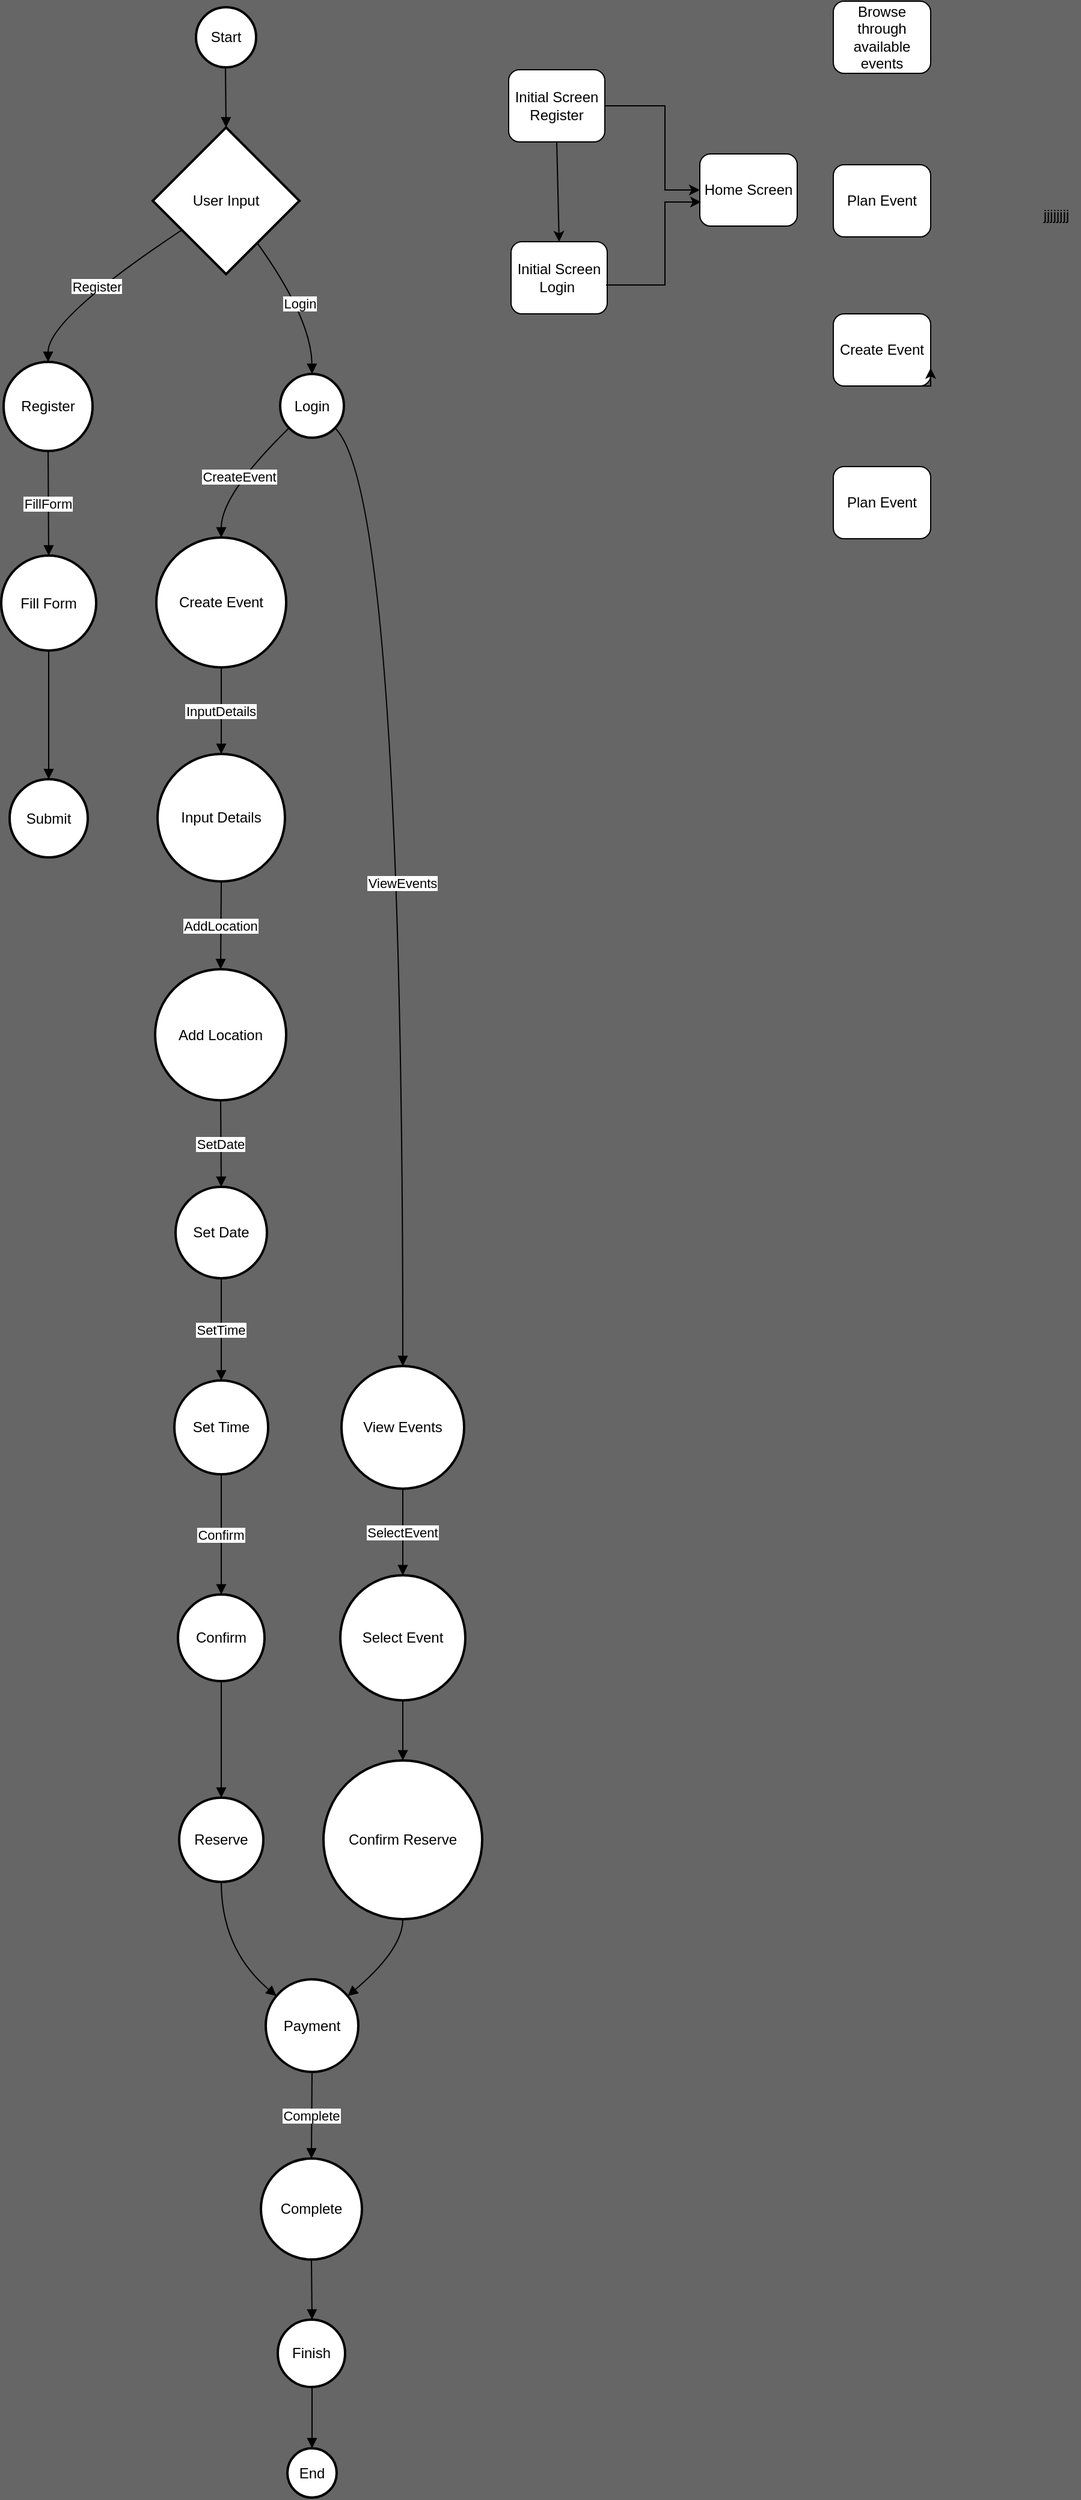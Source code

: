 <mxfile version="24.7.14">
  <diagram name="Page-1" id="hCvqMctJwslMsZuIM0uL">
    <mxGraphModel dx="1500" dy="813" grid="1" gridSize="10" guides="1" tooltips="1" connect="1" arrows="1" fold="1" page="1" pageScale="1" pageWidth="827" pageHeight="1169" background="#666666" math="0" shadow="0">
      <root>
        <mxCell id="0" />
        <mxCell id="1" parent="0" />
        <mxCell id="2" value="Start" style="ellipse;aspect=fixed;strokeWidth=2;whiteSpace=wrap;" parent="1" vertex="1">
          <mxGeometry x="170" y="8" width="50" height="50" as="geometry" />
        </mxCell>
        <mxCell id="3" value="User Input" style="rhombus;strokeWidth=2;whiteSpace=wrap;" parent="1" vertex="1">
          <mxGeometry x="134" y="108" width="122" height="122" as="geometry" />
        </mxCell>
        <mxCell id="4" value="Login" style="ellipse;aspect=fixed;strokeWidth=2;whiteSpace=wrap;" parent="1" vertex="1">
          <mxGeometry x="240" y="313" width="53" height="53" as="geometry" />
        </mxCell>
        <mxCell id="5" value="Register" style="ellipse;aspect=fixed;strokeWidth=2;whiteSpace=wrap;" parent="1" vertex="1">
          <mxGeometry x="10" y="303" width="74" height="74" as="geometry" />
        </mxCell>
        <mxCell id="6" value="Fill Form" style="ellipse;aspect=fixed;strokeWidth=2;whiteSpace=wrap;" parent="1" vertex="1">
          <mxGeometry x="8" y="464" width="79" height="79" as="geometry" />
        </mxCell>
        <mxCell id="7" value="Submit" style="ellipse;aspect=fixed;strokeWidth=2;whiteSpace=wrap;" parent="1" vertex="1">
          <mxGeometry x="15" y="650" width="65" height="65" as="geometry" />
        </mxCell>
        <mxCell id="8" value="View Events" style="ellipse;aspect=fixed;strokeWidth=2;whiteSpace=wrap;" parent="1" vertex="1">
          <mxGeometry x="291" y="1138" width="102" height="102" as="geometry" />
        </mxCell>
        <mxCell id="9" value="Create Event" style="ellipse;aspect=fixed;strokeWidth=2;whiteSpace=wrap;" parent="1" vertex="1">
          <mxGeometry x="137" y="449" width="108" height="108" as="geometry" />
        </mxCell>
        <mxCell id="10" value="Input Details" style="ellipse;aspect=fixed;strokeWidth=2;whiteSpace=wrap;" parent="1" vertex="1">
          <mxGeometry x="138" y="629" width="106" height="106" as="geometry" />
        </mxCell>
        <mxCell id="11" value="Add Location" style="ellipse;aspect=fixed;strokeWidth=2;whiteSpace=wrap;" parent="1" vertex="1">
          <mxGeometry x="136" y="808" width="109" height="109" as="geometry" />
        </mxCell>
        <mxCell id="12" value="Set Date" style="ellipse;aspect=fixed;strokeWidth=2;whiteSpace=wrap;" parent="1" vertex="1">
          <mxGeometry x="153" y="989" width="76" height="76" as="geometry" />
        </mxCell>
        <mxCell id="13" value="Set Time" style="ellipse;aspect=fixed;strokeWidth=2;whiteSpace=wrap;" parent="1" vertex="1">
          <mxGeometry x="152" y="1150" width="78" height="78" as="geometry" />
        </mxCell>
        <mxCell id="14" value="Confirm" style="ellipse;aspect=fixed;strokeWidth=2;whiteSpace=wrap;" parent="1" vertex="1">
          <mxGeometry x="155" y="1328" width="72" height="72" as="geometry" />
        </mxCell>
        <mxCell id="15" value="Reserve" style="ellipse;aspect=fixed;strokeWidth=2;whiteSpace=wrap;" parent="1" vertex="1">
          <mxGeometry x="156" y="1497" width="70" height="70" as="geometry" />
        </mxCell>
        <mxCell id="16" value="Select Event" style="ellipse;aspect=fixed;strokeWidth=2;whiteSpace=wrap;" parent="1" vertex="1">
          <mxGeometry x="290" y="1312" width="104" height="104" as="geometry" />
        </mxCell>
        <mxCell id="17" value="Confirm Reserve" style="ellipse;aspect=fixed;strokeWidth=2;whiteSpace=wrap;" parent="1" vertex="1">
          <mxGeometry x="276" y="1466" width="132" height="132" as="geometry" />
        </mxCell>
        <mxCell id="18" value="Payment" style="ellipse;aspect=fixed;strokeWidth=2;whiteSpace=wrap;" parent="1" vertex="1">
          <mxGeometry x="228" y="1648" width="77" height="77" as="geometry" />
        </mxCell>
        <mxCell id="19" value="Complete" style="ellipse;aspect=fixed;strokeWidth=2;whiteSpace=wrap;" parent="1" vertex="1">
          <mxGeometry x="224" y="1797" width="84" height="84" as="geometry" />
        </mxCell>
        <mxCell id="20" value="Finish" style="ellipse;aspect=fixed;strokeWidth=2;whiteSpace=wrap;" parent="1" vertex="1">
          <mxGeometry x="238" y="1931" width="56" height="56" as="geometry" />
        </mxCell>
        <mxCell id="21" value="End" style="ellipse;aspect=fixed;strokeWidth=2;whiteSpace=wrap;" parent="1" vertex="1">
          <mxGeometry x="246" y="2038" width="41" height="41" as="geometry" />
        </mxCell>
        <mxCell id="22" value="" style="curved=1;startArrow=none;endArrow=block;exitX=0.49;exitY=1;entryX=0.5;entryY=0;" parent="1" source="2" target="3" edge="1">
          <mxGeometry relative="1" as="geometry">
            <Array as="points" />
          </mxGeometry>
        </mxCell>
        <mxCell id="23" value="Login" style="curved=1;startArrow=none;endArrow=block;exitX=0.87;exitY=1;entryX=0.5;entryY=0;" parent="1" source="3" target="4" edge="1">
          <mxGeometry relative="1" as="geometry">
            <Array as="points">
              <mxPoint x="266" y="267" />
            </Array>
          </mxGeometry>
        </mxCell>
        <mxCell id="24" value="Register" style="curved=1;startArrow=none;endArrow=block;exitX=0;exitY=0.83;entryX=0.5;entryY=0;" parent="1" source="3" target="5" edge="1">
          <mxGeometry relative="1" as="geometry">
            <Array as="points">
              <mxPoint x="47" y="267" />
            </Array>
          </mxGeometry>
        </mxCell>
        <mxCell id="25" value="FillForm" style="curved=1;startArrow=none;endArrow=block;exitX=0.5;exitY=0.99;entryX=0.5;entryY=-0.01;" parent="1" source="5" target="6" edge="1">
          <mxGeometry relative="1" as="geometry">
            <Array as="points" />
          </mxGeometry>
        </mxCell>
        <mxCell id="26" value="" style="curved=1;startArrow=none;endArrow=block;exitX=0.5;exitY=0.99;entryX=0.5;entryY=0;" parent="1" source="6" target="7" edge="1">
          <mxGeometry relative="1" as="geometry">
            <Array as="points" />
          </mxGeometry>
        </mxCell>
        <mxCell id="27" value="ViewEvents" style="curved=1;startArrow=none;endArrow=block;exitX=1;exitY=0.99;entryX=0.5;entryY=0;" parent="1" source="4" target="8" edge="1">
          <mxGeometry relative="1" as="geometry">
            <Array as="points">
              <mxPoint x="342" y="413" />
            </Array>
          </mxGeometry>
        </mxCell>
        <mxCell id="28" value="CreateEvent" style="curved=1;startArrow=none;endArrow=block;exitX=0;exitY=0.99;entryX=0.5;entryY=0;" parent="1" source="4" target="9" edge="1">
          <mxGeometry relative="1" as="geometry">
            <Array as="points">
              <mxPoint x="191" y="413" />
            </Array>
          </mxGeometry>
        </mxCell>
        <mxCell id="29" value="InputDetails" style="curved=1;startArrow=none;endArrow=block;exitX=0.5;exitY=1;entryX=0.5;entryY=0;" parent="1" source="9" target="10" edge="1">
          <mxGeometry relative="1" as="geometry">
            <Array as="points" />
          </mxGeometry>
        </mxCell>
        <mxCell id="30" value="AddLocation" style="curved=1;startArrow=none;endArrow=block;exitX=0.5;exitY=1;entryX=0.5;entryY=0;" parent="1" source="10" target="11" edge="1">
          <mxGeometry relative="1" as="geometry">
            <Array as="points" />
          </mxGeometry>
        </mxCell>
        <mxCell id="31" value="SetDate" style="curved=1;startArrow=none;endArrow=block;exitX=0.5;exitY=1;entryX=0.5;entryY=0.01;" parent="1" source="11" target="12" edge="1">
          <mxGeometry relative="1" as="geometry">
            <Array as="points" />
          </mxGeometry>
        </mxCell>
        <mxCell id="32" value="SetTime" style="curved=1;startArrow=none;endArrow=block;exitX=0.5;exitY=1;entryX=0.5;entryY=0;" parent="1" source="12" target="13" edge="1">
          <mxGeometry relative="1" as="geometry">
            <Array as="points" />
          </mxGeometry>
        </mxCell>
        <mxCell id="33" value="Confirm" style="curved=1;startArrow=none;endArrow=block;exitX=0.5;exitY=0.99;entryX=0.5;entryY=0;" parent="1" source="13" target="14" edge="1">
          <mxGeometry relative="1" as="geometry">
            <Array as="points" />
          </mxGeometry>
        </mxCell>
        <mxCell id="34" value="" style="curved=1;startArrow=none;endArrow=block;exitX=0.5;exitY=1;entryX=0.5;entryY=0;" parent="1" source="14" target="15" edge="1">
          <mxGeometry relative="1" as="geometry">
            <Array as="points" />
          </mxGeometry>
        </mxCell>
        <mxCell id="35" value="SelectEvent" style="curved=1;startArrow=none;endArrow=block;exitX=0.5;exitY=0.99;entryX=0.5;entryY=0;" parent="1" source="8" target="16" edge="1">
          <mxGeometry relative="1" as="geometry">
            <Array as="points" />
          </mxGeometry>
        </mxCell>
        <mxCell id="36" value="" style="curved=1;startArrow=none;endArrow=block;exitX=0.5;exitY=1;entryX=0.5;entryY=0;" parent="1" source="16" target="17" edge="1">
          <mxGeometry relative="1" as="geometry">
            <Array as="points" />
          </mxGeometry>
        </mxCell>
        <mxCell id="37" value="" style="curved=1;startArrow=none;endArrow=block;exitX=0.5;exitY=1;entryX=0;entryY=0.08;" parent="1" source="15" target="18" edge="1">
          <mxGeometry relative="1" as="geometry">
            <Array as="points">
              <mxPoint x="191" y="1623" />
            </Array>
          </mxGeometry>
        </mxCell>
        <mxCell id="38" value="" style="curved=1;startArrow=none;endArrow=block;exitX=0.5;exitY=1;entryX=1;entryY=0.08;" parent="1" source="17" target="18" edge="1">
          <mxGeometry relative="1" as="geometry">
            <Array as="points">
              <mxPoint x="342" y="1623" />
            </Array>
          </mxGeometry>
        </mxCell>
        <mxCell id="39" value="Complete" style="curved=1;startArrow=none;endArrow=block;exitX=0.5;exitY=1;entryX=0.5;entryY=0;" parent="1" source="18" target="19" edge="1">
          <mxGeometry relative="1" as="geometry">
            <Array as="points" />
          </mxGeometry>
        </mxCell>
        <mxCell id="40" value="" style="curved=1;startArrow=none;endArrow=block;exitX=0.5;exitY=1;entryX=0.51;entryY=0;" parent="1" source="19" target="20" edge="1">
          <mxGeometry relative="1" as="geometry">
            <Array as="points" />
          </mxGeometry>
        </mxCell>
        <mxCell id="41" value="" style="curved=1;startArrow=none;endArrow=block;exitX=0.51;exitY=1.01;entryX=0.5;entryY=-0.01;" parent="1" source="20" target="21" edge="1">
          <mxGeometry relative="1" as="geometry">
            <Array as="points" />
          </mxGeometry>
        </mxCell>
        <mxCell id="6pI51kjuBCjSkDPctqSP-82" value="Initial Screen&lt;br&gt;Register" style="rounded=1;whiteSpace=wrap;html=1;" vertex="1" parent="1">
          <mxGeometry x="430" y="60" width="80" height="60" as="geometry" />
        </mxCell>
        <mxCell id="6pI51kjuBCjSkDPctqSP-83" value="" style="endArrow=classic;html=1;rounded=0;exitX=0.5;exitY=1;exitDx=0;exitDy=0;entryX=0.5;entryY=0;entryDx=0;entryDy=0;" edge="1" parent="1" target="6pI51kjuBCjSkDPctqSP-84">
          <mxGeometry width="50" height="50" relative="1" as="geometry">
            <mxPoint x="470.0" y="120.0" as="sourcePoint" />
            <mxPoint x="490" y="200" as="targetPoint" />
          </mxGeometry>
        </mxCell>
        <mxCell id="6pI51kjuBCjSkDPctqSP-84" value="Initial Screen&lt;br&gt;Login&amp;nbsp;" style="rounded=1;whiteSpace=wrap;html=1;" vertex="1" parent="1">
          <mxGeometry x="432" y="203" width="80" height="60" as="geometry" />
        </mxCell>
        <mxCell id="6pI51kjuBCjSkDPctqSP-85" value="Home Screen" style="rounded=1;whiteSpace=wrap;html=1;" vertex="1" parent="1">
          <mxGeometry x="589" y="130" width="81" height="60" as="geometry" />
        </mxCell>
        <mxCell id="6pI51kjuBCjSkDPctqSP-91" value="" style="endArrow=classic;html=1;rounded=0;exitX=1;exitY=0.5;exitDx=0;exitDy=0;entryX=0;entryY=0.5;entryDx=0;entryDy=0;" edge="1" parent="1" source="6pI51kjuBCjSkDPctqSP-82" target="6pI51kjuBCjSkDPctqSP-85">
          <mxGeometry width="50" height="50" relative="1" as="geometry">
            <mxPoint x="440" y="360" as="sourcePoint" />
            <mxPoint x="600" y="80" as="targetPoint" />
            <Array as="points">
              <mxPoint x="560" y="90" />
              <mxPoint x="560" y="160" />
            </Array>
          </mxGeometry>
        </mxCell>
        <mxCell id="6pI51kjuBCjSkDPctqSP-93" value="" style="endArrow=classic;html=1;rounded=0;exitX=1;exitY=0.5;exitDx=0;exitDy=0;" edge="1" parent="1">
          <mxGeometry width="50" height="50" relative="1" as="geometry">
            <mxPoint x="511" y="239" as="sourcePoint" />
            <mxPoint x="590" y="170" as="targetPoint" />
            <Array as="points">
              <mxPoint x="560" y="239" />
              <mxPoint x="560" y="170" />
            </Array>
          </mxGeometry>
        </mxCell>
        <mxCell id="6pI51kjuBCjSkDPctqSP-94" value="Browse through available events" style="rounded=1;whiteSpace=wrap;html=1;" vertex="1" parent="1">
          <mxGeometry x="700" y="3" width="81" height="60" as="geometry" />
        </mxCell>
        <mxCell id="6pI51kjuBCjSkDPctqSP-95" value="Create Event" style="rounded=1;whiteSpace=wrap;html=1;" vertex="1" parent="1">
          <mxGeometry x="700" y="263" width="81" height="60" as="geometry" />
        </mxCell>
        <mxCell id="6pI51kjuBCjSkDPctqSP-97" value="Plan Event" style="rounded=1;whiteSpace=wrap;html=1;" vertex="1" parent="1">
          <mxGeometry x="700" y="139" width="81" height="60" as="geometry" />
        </mxCell>
        <mxCell id="6pI51kjuBCjSkDPctqSP-98" value="Plan Event" style="rounded=1;whiteSpace=wrap;html=1;" vertex="1" parent="1">
          <mxGeometry x="700" y="390" width="81" height="60" as="geometry" />
        </mxCell>
        <mxCell id="6pI51kjuBCjSkDPctqSP-100" value="jjjjjjjj&lt;div&gt;&lt;br&gt;&lt;/div&gt;" style="text;html=1;align=center;verticalAlign=middle;resizable=0;points=[];autosize=1;strokeColor=none;fillColor=none;" vertex="1" parent="1">
          <mxGeometry x="865" y="168" width="40" height="40" as="geometry" />
        </mxCell>
        <mxCell id="6pI51kjuBCjSkDPctqSP-101" style="edgeStyle=orthogonalEdgeStyle;rounded=0;orthogonalLoop=1;jettySize=auto;html=1;exitX=0.75;exitY=1;exitDx=0;exitDy=0;entryX=1;entryY=0.75;entryDx=0;entryDy=0;" edge="1" parent="1" source="6pI51kjuBCjSkDPctqSP-95" target="6pI51kjuBCjSkDPctqSP-95">
          <mxGeometry relative="1" as="geometry" />
        </mxCell>
      </root>
    </mxGraphModel>
  </diagram>
</mxfile>
